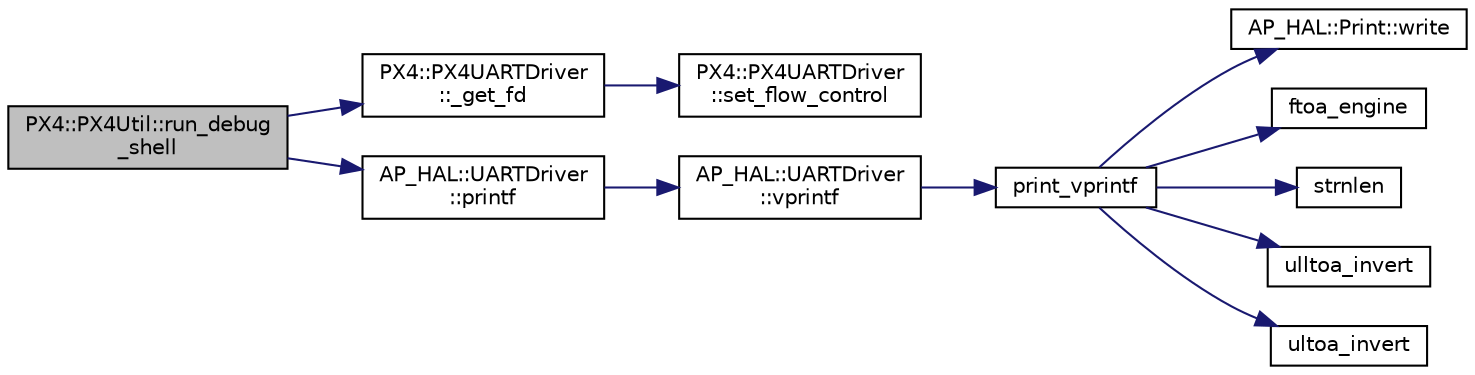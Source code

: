 digraph "PX4::PX4Util::run_debug_shell"
{
 // INTERACTIVE_SVG=YES
  edge [fontname="Helvetica",fontsize="10",labelfontname="Helvetica",labelfontsize="10"];
  node [fontname="Helvetica",fontsize="10",shape=record];
  rankdir="LR";
  Node1 [label="PX4::PX4Util::run_debug\l_shell",height=0.2,width=0.4,color="black", fillcolor="grey75", style="filled", fontcolor="black"];
  Node1 -> Node2 [color="midnightblue",fontsize="10",style="solid",fontname="Helvetica"];
  Node2 [label="PX4::PX4UARTDriver\l::_get_fd",height=0.2,width=0.4,color="black", fillcolor="white", style="filled",URL="$classPX4_1_1PX4UARTDriver.html#af8ad884e2f3a1df81b2bee2d3bf527d3"];
  Node2 -> Node3 [color="midnightblue",fontsize="10",style="solid",fontname="Helvetica"];
  Node3 [label="PX4::PX4UARTDriver\l::set_flow_control",height=0.2,width=0.4,color="black", fillcolor="white", style="filled",URL="$classPX4_1_1PX4UARTDriver.html#a52e3e61c54427e91502549d0ba622314"];
  Node1 -> Node4 [color="midnightblue",fontsize="10",style="solid",fontname="Helvetica"];
  Node4 [label="AP_HAL::UARTDriver\l::printf",height=0.2,width=0.4,color="black", fillcolor="white", style="filled",URL="$classAP__HAL_1_1UARTDriver.html#a6ceedc792594e59fc7d80b39a435f027"];
  Node4 -> Node5 [color="midnightblue",fontsize="10",style="solid",fontname="Helvetica"];
  Node5 [label="AP_HAL::UARTDriver\l::vprintf",height=0.2,width=0.4,color="black", fillcolor="white", style="filled",URL="$classAP__HAL_1_1UARTDriver.html#aa8abfb6d6641299472c29ac1edde559f"];
  Node5 -> Node6 [color="midnightblue",fontsize="10",style="solid",fontname="Helvetica"];
  Node6 [label="print_vprintf",height=0.2,width=0.4,color="black", fillcolor="white", style="filled",URL="$print__vprintf_8cpp.html#a1534eaeab54696df96975b56d9f49212"];
  Node6 -> Node7 [color="midnightblue",fontsize="10",style="solid",fontname="Helvetica"];
  Node7 [label="AP_HAL::Print::write",height=0.2,width=0.4,color="black", fillcolor="white", style="filled",URL="$classAP__HAL_1_1Print.html#acc65391952a43334f8f5c9bef341f501"];
  Node6 -> Node8 [color="midnightblue",fontsize="10",style="solid",fontname="Helvetica"];
  Node8 [label="ftoa_engine",height=0.2,width=0.4,color="black", fillcolor="white", style="filled",URL="$ftoa__engine_8cpp.html#a1c28234da8f20b43c85890d4bb452947"];
  Node6 -> Node9 [color="midnightblue",fontsize="10",style="solid",fontname="Helvetica"];
  Node9 [label="strnlen",height=0.2,width=0.4,color="black", fillcolor="white", style="filled",URL="$replace_8cpp.html#a880bcc7b85a09e6254691bebd5344b51"];
  Node6 -> Node10 [color="midnightblue",fontsize="10",style="solid",fontname="Helvetica"];
  Node10 [label="ulltoa_invert",height=0.2,width=0.4,color="black", fillcolor="white", style="filled",URL="$utoa__invert_8cpp.html#a34926f552460b47c414ec4d83b32815c"];
  Node6 -> Node11 [color="midnightblue",fontsize="10",style="solid",fontname="Helvetica"];
  Node11 [label="ultoa_invert",height=0.2,width=0.4,color="black", fillcolor="white", style="filled",URL="$utoa__invert_8cpp.html#a5d99bba8e697c1e11da489d88fca8559"];
}
